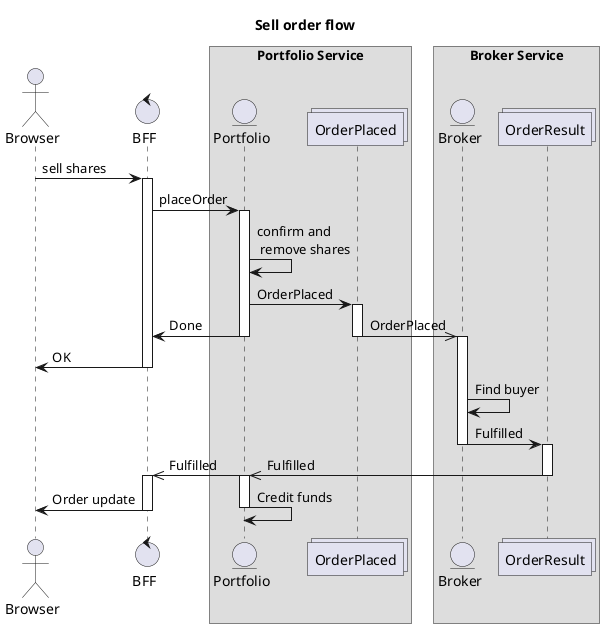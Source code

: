 @startuml
!pragma teoz true
title Sell order flow
actor Browser
control BFF
entity Portfolio
collections OrderPlaced
collections OrderResult
entity Broker
box "Portfolio Service"
  participant Portfolio
  participant OrderPlaced
end box
box "Broker Service"
  participant Broker
  participant OrderResult
end box
Browser -> BFF: sell shares
activate BFF
BFF -> Portfolio: placeOrder
activate Portfolio
Portfolio -> Portfolio: confirm and\n remove shares
Portfolio -> OrderPlaced: OrderPlaced
activate OrderPlaced
Portfolio -> BFF: Done
& OrderPlaced ->> Broker: OrderPlaced
activate Broker
deactivate Portfolio
deactivate OrderPlaced
BFF -> Browser: OK
deactivate BFF
Broker -> Broker: Find buyer
Broker -> OrderResult: Fulfilled
activate OrderResult
deactivate Broker
OrderResult ->> Portfolio: Fulfilled
& OrderResult ->> BFF: Fulfilled
activate BFF
activate Portfolio
deactivate OrderResult
BFF -> Browser: Order update
& Portfolio -> Portfolio: Credit funds
deactivate Portfolio
deactivate BFF
@enduml